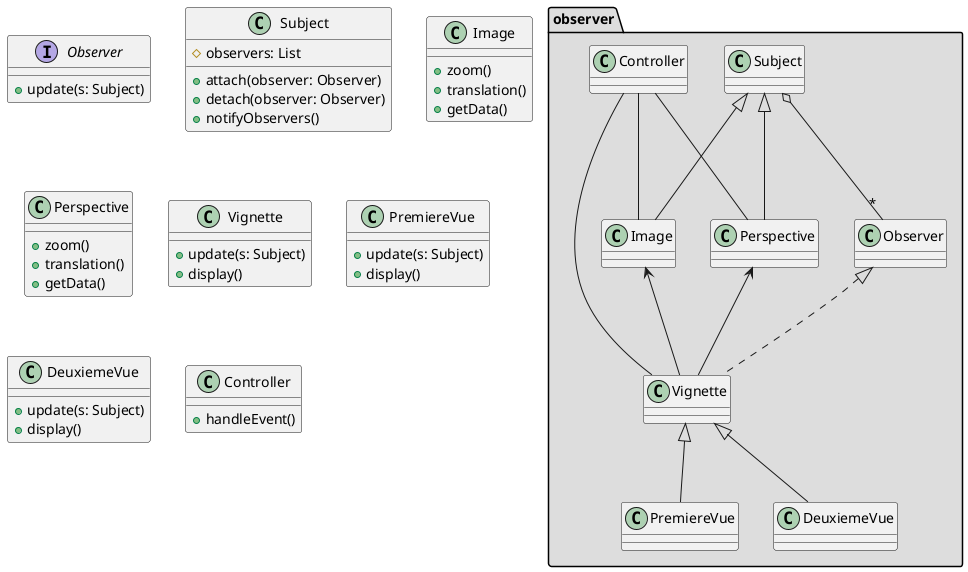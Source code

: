 @startuml Observateur

package "observer" #DDDDDD {
	Subject o-- "*" Observer
	Observer <|.. Vignette
    Image <-- Vignette
    Perspective <-- Vignette
    Controller -- Vignette

    Vignette <|-- PremiereVue
    Vignette <|-- DeuxiemeVue
    
    Subject <|-- Image
    Subject <|-- Perspective

    Controller -- Image
    Controller -- Perspective
}



interface Observer{
    + update(s: Subject)
}

class Subject{
	# observers: List

    + attach(observer: Observer) 
    + detach(observer: Observer) 
    + notifyObservers()
}

class Image{
    + zoom()
    + translation()
    + getData()
}

class Perspective{
    + zoom()
    + translation()
    + getData()
}

class Vignette{
    + update(s: Subject)
    + display()
}

class PremiereVue{
    + update(s: Subject)
    + display()
}

class DeuxiemeVue{
    + update(s: Subject)
    + display()
}

class Controller{
    + handleEvent()
}


@enduml